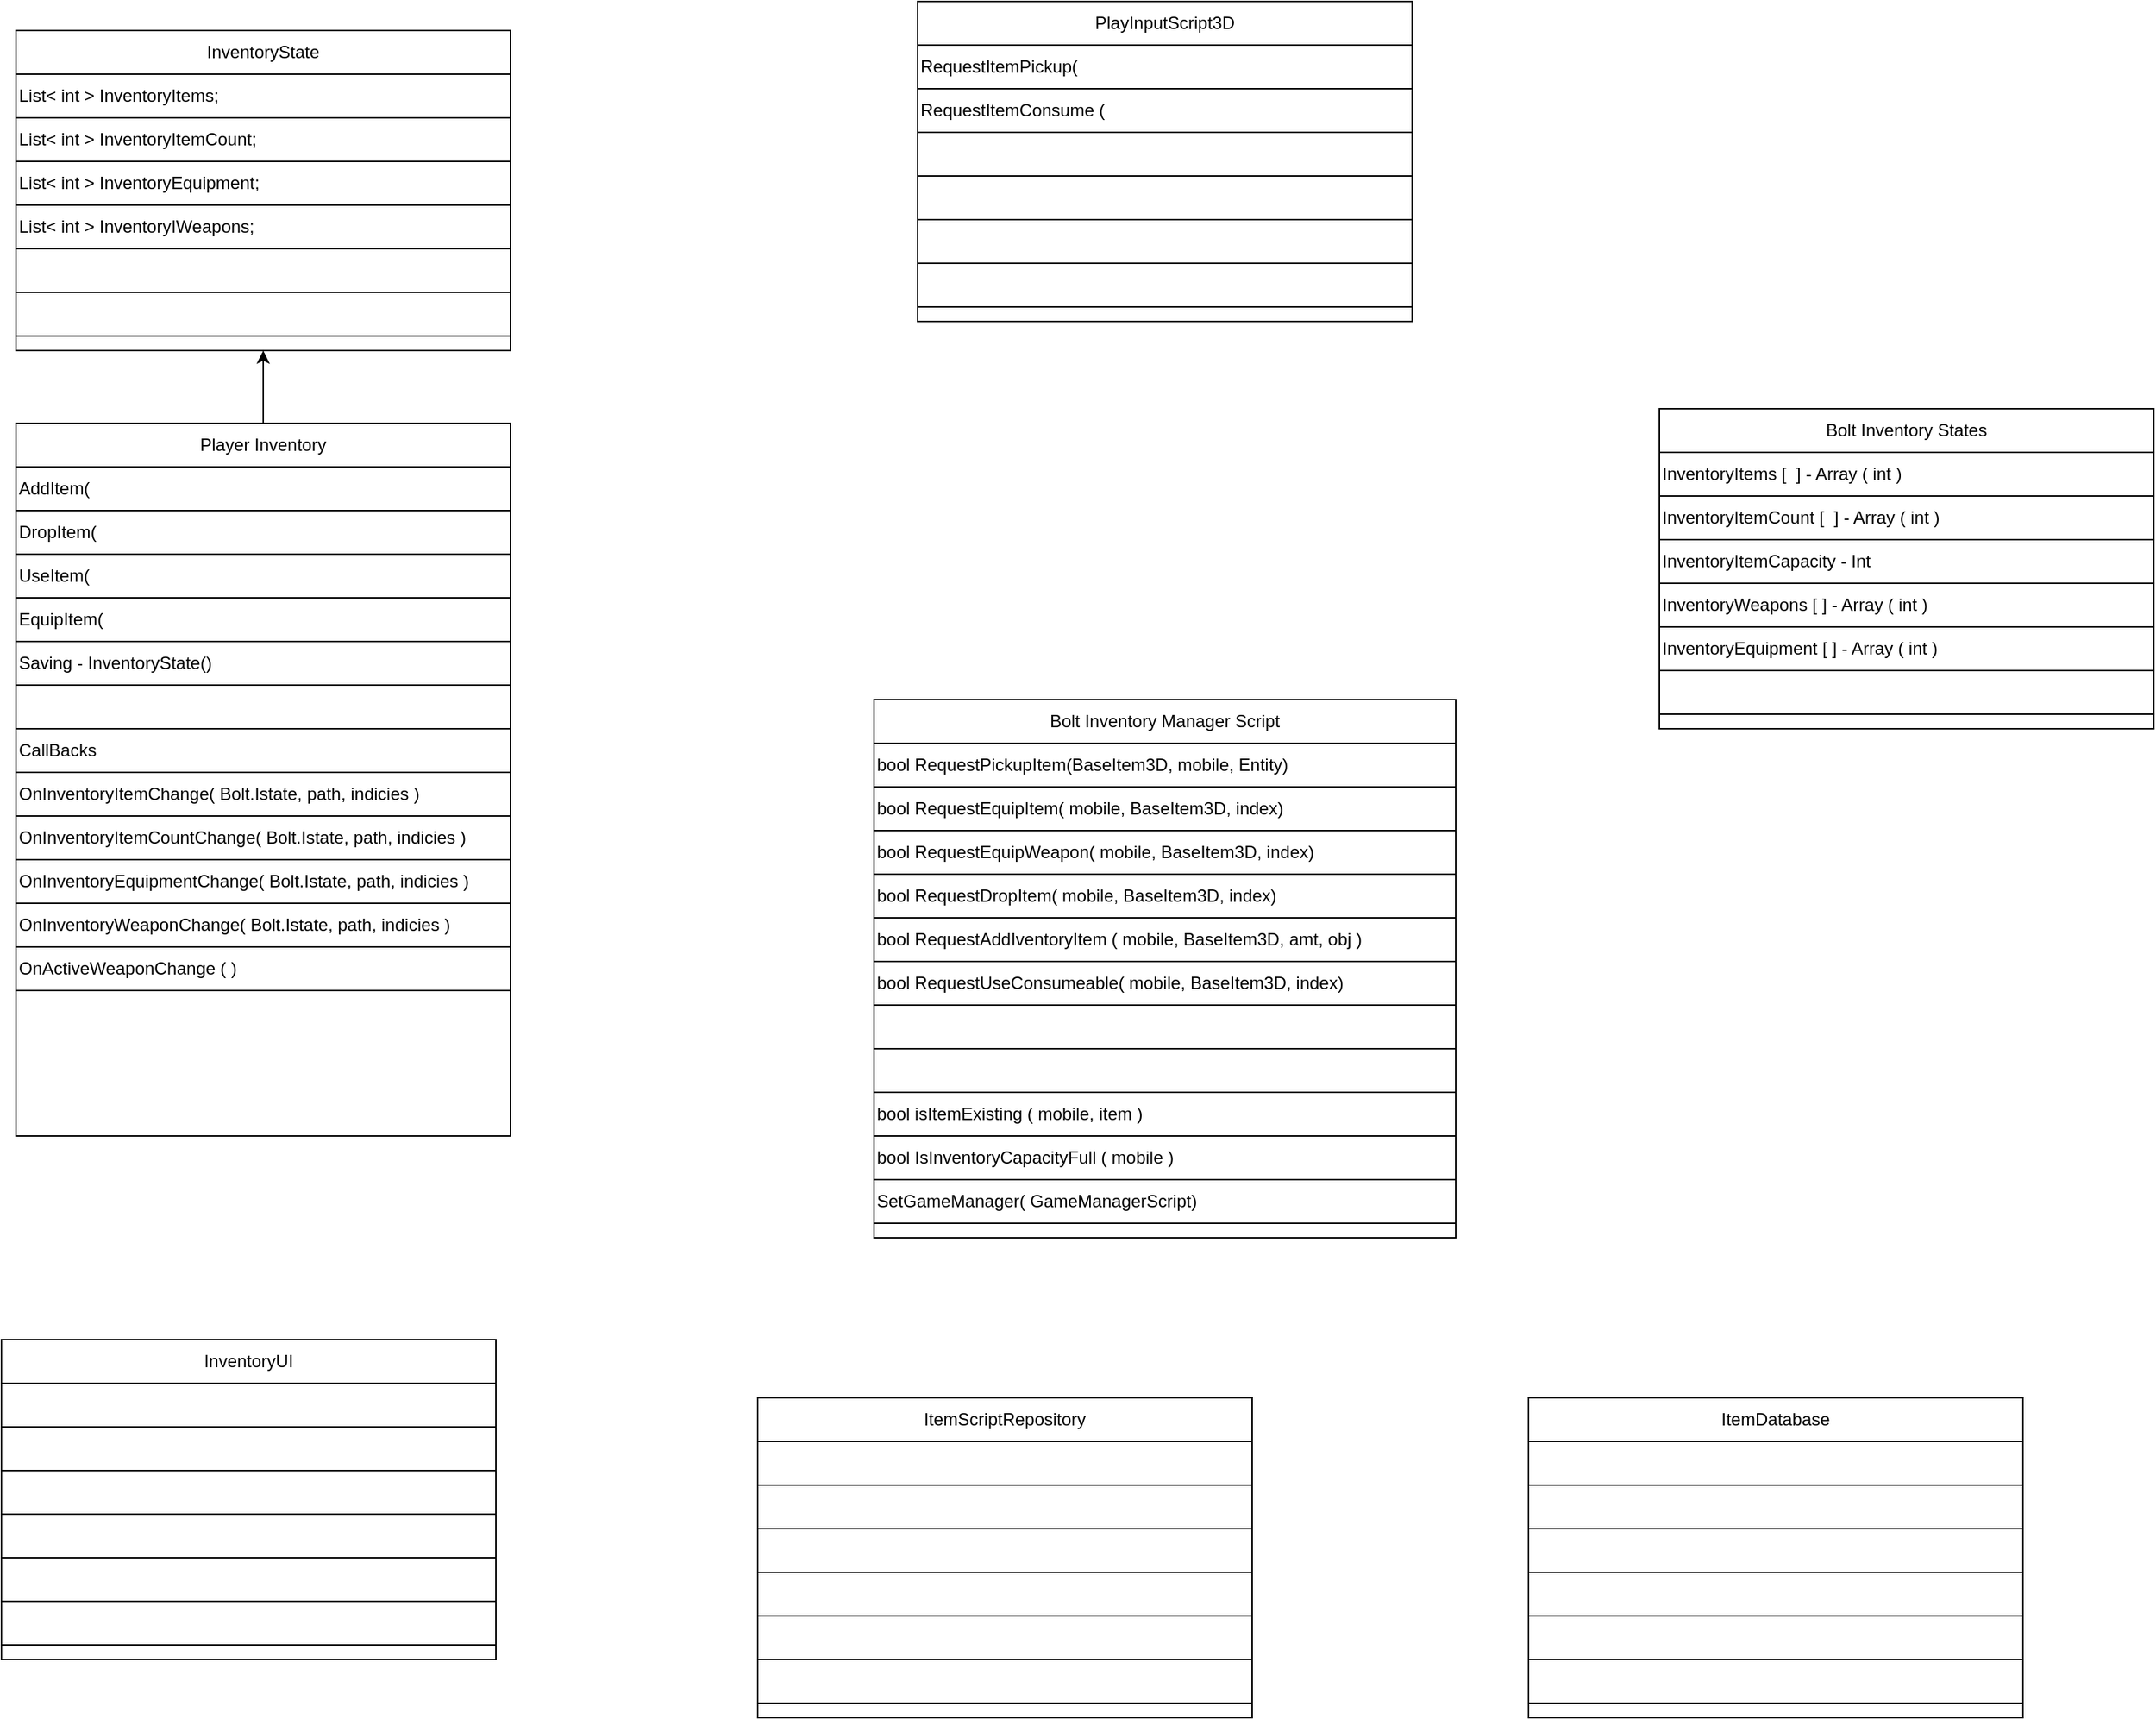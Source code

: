 <mxfile version="13.3.9" type="github">
  <diagram id="n1csDCfi8EnM-YTXpeLg" name="Page-1">
    <mxGraphModel dx="1480" dy="2028" grid="1" gridSize="10" guides="1" tooltips="1" connect="1" arrows="1" fold="1" page="1" pageScale="1" pageWidth="850" pageHeight="1100" math="0" shadow="0">
      <root>
        <mxCell id="0" />
        <mxCell id="1" parent="0" />
        <mxCell id="T52fhXwFiEbYfdr09F9V-1" value="" style="rounded=0;whiteSpace=wrap;html=1;" vertex="1" parent="1">
          <mxGeometry x="1180" y="40" width="340" height="220" as="geometry" />
        </mxCell>
        <mxCell id="T52fhXwFiEbYfdr09F9V-2" value="Bolt Inventory States" style="rounded=0;whiteSpace=wrap;html=1;" vertex="1" parent="1">
          <mxGeometry x="1180" y="40" width="340" height="30" as="geometry" />
        </mxCell>
        <mxCell id="T52fhXwFiEbYfdr09F9V-3" value="InventoryItems [&amp;nbsp; ] - Array ( int )" style="rounded=0;whiteSpace=wrap;html=1;align=left;" vertex="1" parent="1">
          <mxGeometry x="1180" y="70" width="340" height="30" as="geometry" />
        </mxCell>
        <mxCell id="T52fhXwFiEbYfdr09F9V-4" value="InventoryItemCount [&amp;nbsp; ] - Array ( int )" style="rounded=0;whiteSpace=wrap;html=1;align=left;" vertex="1" parent="1">
          <mxGeometry x="1180" y="100" width="340" height="30" as="geometry" />
        </mxCell>
        <mxCell id="T52fhXwFiEbYfdr09F9V-5" value="InventoryItemCapacity - Int" style="rounded=0;whiteSpace=wrap;html=1;align=left;" vertex="1" parent="1">
          <mxGeometry x="1180" y="130" width="340" height="30" as="geometry" />
        </mxCell>
        <mxCell id="T52fhXwFiEbYfdr09F9V-6" value="InventoryWeapons [ ] - Array ( int )" style="rounded=0;whiteSpace=wrap;html=1;align=left;" vertex="1" parent="1">
          <mxGeometry x="1180" y="160" width="340" height="30" as="geometry" />
        </mxCell>
        <mxCell id="T52fhXwFiEbYfdr09F9V-7" value="InventoryEquipment [ ] - Array ( int )" style="rounded=0;whiteSpace=wrap;html=1;align=left;" vertex="1" parent="1">
          <mxGeometry x="1180" y="190" width="340" height="30" as="geometry" />
        </mxCell>
        <mxCell id="T52fhXwFiEbYfdr09F9V-8" value="" style="rounded=0;whiteSpace=wrap;html=1;align=left;" vertex="1" parent="1">
          <mxGeometry x="1180" y="220" width="340" height="30" as="geometry" />
        </mxCell>
        <mxCell id="T52fhXwFiEbYfdr09F9V-9" value="" style="rounded=0;whiteSpace=wrap;html=1;" vertex="1" parent="1">
          <mxGeometry x="50" y="50" width="340" height="490" as="geometry" />
        </mxCell>
        <mxCell id="T52fhXwFiEbYfdr09F9V-76" style="edgeStyle=orthogonalEdgeStyle;rounded=0;orthogonalLoop=1;jettySize=auto;html=1;exitX=0.5;exitY=0;exitDx=0;exitDy=0;entryX=0.5;entryY=1;entryDx=0;entryDy=0;" edge="1" parent="1" source="T52fhXwFiEbYfdr09F9V-10" target="T52fhXwFiEbYfdr09F9V-68">
          <mxGeometry relative="1" as="geometry" />
        </mxCell>
        <mxCell id="T52fhXwFiEbYfdr09F9V-10" value="Player Inventory" style="rounded=0;whiteSpace=wrap;html=1;" vertex="1" parent="1">
          <mxGeometry x="50" y="50" width="340" height="30" as="geometry" />
        </mxCell>
        <mxCell id="T52fhXwFiEbYfdr09F9V-11" value="AddItem(" style="rounded=0;whiteSpace=wrap;html=1;align=left;verticalAlign=middle;" vertex="1" parent="1">
          <mxGeometry x="50" y="80" width="340" height="30" as="geometry" />
        </mxCell>
        <mxCell id="T52fhXwFiEbYfdr09F9V-12" value="DropItem(" style="rounded=0;whiteSpace=wrap;html=1;align=left;verticalAlign=middle;" vertex="1" parent="1">
          <mxGeometry x="50" y="110" width="340" height="30" as="geometry" />
        </mxCell>
        <mxCell id="T52fhXwFiEbYfdr09F9V-13" value="UseItem(" style="rounded=0;whiteSpace=wrap;html=1;align=left;verticalAlign=middle;" vertex="1" parent="1">
          <mxGeometry x="50" y="140" width="340" height="30" as="geometry" />
        </mxCell>
        <mxCell id="T52fhXwFiEbYfdr09F9V-14" value="EquipItem(" style="rounded=0;whiteSpace=wrap;html=1;align=left;verticalAlign=middle;" vertex="1" parent="1">
          <mxGeometry x="50" y="170" width="340" height="30" as="geometry" />
        </mxCell>
        <mxCell id="T52fhXwFiEbYfdr09F9V-15" value="Saving - InventoryState()" style="rounded=0;whiteSpace=wrap;html=1;align=left;verticalAlign=middle;" vertex="1" parent="1">
          <mxGeometry x="50" y="200" width="340" height="30" as="geometry" />
        </mxCell>
        <mxCell id="T52fhXwFiEbYfdr09F9V-16" value="" style="rounded=0;whiteSpace=wrap;html=1;align=left;verticalAlign=middle;" vertex="1" parent="1">
          <mxGeometry x="50" y="230" width="340" height="30" as="geometry" />
        </mxCell>
        <mxCell id="T52fhXwFiEbYfdr09F9V-17" value="" style="rounded=0;whiteSpace=wrap;html=1;" vertex="1" parent="1">
          <mxGeometry x="40" y="680" width="340" height="220" as="geometry" />
        </mxCell>
        <mxCell id="T52fhXwFiEbYfdr09F9V-18" value="InventoryUI" style="rounded=0;whiteSpace=wrap;html=1;" vertex="1" parent="1">
          <mxGeometry x="40" y="680" width="340" height="30" as="geometry" />
        </mxCell>
        <mxCell id="T52fhXwFiEbYfdr09F9V-19" value="" style="rounded=0;whiteSpace=wrap;html=1;" vertex="1" parent="1">
          <mxGeometry x="40" y="710" width="340" height="30" as="geometry" />
        </mxCell>
        <mxCell id="T52fhXwFiEbYfdr09F9V-20" value="" style="rounded=0;whiteSpace=wrap;html=1;" vertex="1" parent="1">
          <mxGeometry x="40" y="740" width="340" height="30" as="geometry" />
        </mxCell>
        <mxCell id="T52fhXwFiEbYfdr09F9V-21" value="" style="rounded=0;whiteSpace=wrap;html=1;" vertex="1" parent="1">
          <mxGeometry x="40" y="770" width="340" height="30" as="geometry" />
        </mxCell>
        <mxCell id="T52fhXwFiEbYfdr09F9V-22" value="" style="rounded=0;whiteSpace=wrap;html=1;" vertex="1" parent="1">
          <mxGeometry x="40" y="800" width="340" height="30" as="geometry" />
        </mxCell>
        <mxCell id="T52fhXwFiEbYfdr09F9V-23" value="" style="rounded=0;whiteSpace=wrap;html=1;" vertex="1" parent="1">
          <mxGeometry x="40" y="830" width="340" height="30" as="geometry" />
        </mxCell>
        <mxCell id="T52fhXwFiEbYfdr09F9V-24" value="" style="rounded=0;whiteSpace=wrap;html=1;" vertex="1" parent="1">
          <mxGeometry x="40" y="860" width="340" height="30" as="geometry" />
        </mxCell>
        <mxCell id="T52fhXwFiEbYfdr09F9V-25" value="" style="rounded=0;whiteSpace=wrap;html=1;" vertex="1" parent="1">
          <mxGeometry x="640" y="240" width="400" height="370" as="geometry" />
        </mxCell>
        <mxCell id="T52fhXwFiEbYfdr09F9V-26" value="Bolt Inventory Manager Script" style="rounded=0;whiteSpace=wrap;html=1;" vertex="1" parent="1">
          <mxGeometry x="640" y="240" width="400" height="30" as="geometry" />
        </mxCell>
        <mxCell id="T52fhXwFiEbYfdr09F9V-27" value="bool RequestPickupItem(BaseItem3D, mobile, Entity) " style="rounded=0;whiteSpace=wrap;html=1;align=left;" vertex="1" parent="1">
          <mxGeometry x="640" y="270" width="400" height="30" as="geometry" />
        </mxCell>
        <mxCell id="T52fhXwFiEbYfdr09F9V-28" value="bool RequestEquipItem( mobile, BaseItem3D, index)" style="rounded=0;whiteSpace=wrap;html=1;align=left;" vertex="1" parent="1">
          <mxGeometry x="640" y="300" width="400" height="30" as="geometry" />
        </mxCell>
        <mxCell id="T52fhXwFiEbYfdr09F9V-29" value="bool RequestEquipWeapon( mobile, BaseItem3D, index)" style="rounded=0;whiteSpace=wrap;html=1;align=left;" vertex="1" parent="1">
          <mxGeometry x="640" y="330" width="400" height="30" as="geometry" />
        </mxCell>
        <mxCell id="T52fhXwFiEbYfdr09F9V-30" value="bool RequestDropItem( mobile, BaseItem3D, index)" style="rounded=0;whiteSpace=wrap;html=1;align=left;" vertex="1" parent="1">
          <mxGeometry x="640" y="360" width="400" height="30" as="geometry" />
        </mxCell>
        <mxCell id="T52fhXwFiEbYfdr09F9V-31" value="bool RequestUseConsumeable( mobile, BaseItem3D, index)" style="rounded=0;whiteSpace=wrap;html=1;align=left;" vertex="1" parent="1">
          <mxGeometry x="640" y="420" width="400" height="30" as="geometry" />
        </mxCell>
        <mxCell id="T52fhXwFiEbYfdr09F9V-32" value="bool RequestAddIventoryItem ( mobile, BaseItem3D, amt, obj )" style="rounded=0;whiteSpace=wrap;html=1;align=left;" vertex="1" parent="1">
          <mxGeometry x="640" y="390" width="400" height="30" as="geometry" />
        </mxCell>
        <mxCell id="T52fhXwFiEbYfdr09F9V-33" value="" style="rounded=0;whiteSpace=wrap;html=1;" vertex="1" parent="1">
          <mxGeometry x="1090" y="720" width="340" height="220" as="geometry" />
        </mxCell>
        <mxCell id="T52fhXwFiEbYfdr09F9V-34" value="ItemDatabase" style="rounded=0;whiteSpace=wrap;html=1;" vertex="1" parent="1">
          <mxGeometry x="1090" y="720" width="340" height="30" as="geometry" />
        </mxCell>
        <mxCell id="T52fhXwFiEbYfdr09F9V-35" value="" style="rounded=0;whiteSpace=wrap;html=1;" vertex="1" parent="1">
          <mxGeometry x="1090" y="750" width="340" height="30" as="geometry" />
        </mxCell>
        <mxCell id="T52fhXwFiEbYfdr09F9V-36" value="" style="rounded=0;whiteSpace=wrap;html=1;" vertex="1" parent="1">
          <mxGeometry x="1090" y="780" width="340" height="30" as="geometry" />
        </mxCell>
        <mxCell id="T52fhXwFiEbYfdr09F9V-37" value="" style="rounded=0;whiteSpace=wrap;html=1;" vertex="1" parent="1">
          <mxGeometry x="1090" y="810" width="340" height="30" as="geometry" />
        </mxCell>
        <mxCell id="T52fhXwFiEbYfdr09F9V-38" value="" style="rounded=0;whiteSpace=wrap;html=1;" vertex="1" parent="1">
          <mxGeometry x="1090" y="840" width="340" height="30" as="geometry" />
        </mxCell>
        <mxCell id="T52fhXwFiEbYfdr09F9V-39" value="" style="rounded=0;whiteSpace=wrap;html=1;" vertex="1" parent="1">
          <mxGeometry x="1090" y="870" width="340" height="30" as="geometry" />
        </mxCell>
        <mxCell id="T52fhXwFiEbYfdr09F9V-40" value="" style="rounded=0;whiteSpace=wrap;html=1;" vertex="1" parent="1">
          <mxGeometry x="1090" y="900" width="340" height="30" as="geometry" />
        </mxCell>
        <mxCell id="T52fhXwFiEbYfdr09F9V-41" value="" style="rounded=0;whiteSpace=wrap;html=1;" vertex="1" parent="1">
          <mxGeometry x="560" y="720" width="340" height="220" as="geometry" />
        </mxCell>
        <mxCell id="T52fhXwFiEbYfdr09F9V-42" value="ItemScriptRepository" style="rounded=0;whiteSpace=wrap;html=1;" vertex="1" parent="1">
          <mxGeometry x="560" y="720" width="340" height="30" as="geometry" />
        </mxCell>
        <mxCell id="T52fhXwFiEbYfdr09F9V-43" value="" style="rounded=0;whiteSpace=wrap;html=1;" vertex="1" parent="1">
          <mxGeometry x="560" y="750" width="340" height="30" as="geometry" />
        </mxCell>
        <mxCell id="T52fhXwFiEbYfdr09F9V-44" value="" style="rounded=0;whiteSpace=wrap;html=1;" vertex="1" parent="1">
          <mxGeometry x="560" y="780" width="340" height="30" as="geometry" />
        </mxCell>
        <mxCell id="T52fhXwFiEbYfdr09F9V-45" value="" style="rounded=0;whiteSpace=wrap;html=1;" vertex="1" parent="1">
          <mxGeometry x="560" y="810" width="340" height="30" as="geometry" />
        </mxCell>
        <mxCell id="T52fhXwFiEbYfdr09F9V-46" value="" style="rounded=0;whiteSpace=wrap;html=1;" vertex="1" parent="1">
          <mxGeometry x="560" y="840" width="340" height="30" as="geometry" />
        </mxCell>
        <mxCell id="T52fhXwFiEbYfdr09F9V-47" value="" style="rounded=0;whiteSpace=wrap;html=1;" vertex="1" parent="1">
          <mxGeometry x="560" y="870" width="340" height="30" as="geometry" />
        </mxCell>
        <mxCell id="T52fhXwFiEbYfdr09F9V-48" value="" style="rounded=0;whiteSpace=wrap;html=1;" vertex="1" parent="1">
          <mxGeometry x="560" y="900" width="340" height="30" as="geometry" />
        </mxCell>
        <mxCell id="T52fhXwFiEbYfdr09F9V-49" value="" style="rounded=0;whiteSpace=wrap;html=1;" vertex="1" parent="1">
          <mxGeometry x="670" y="-240" width="340" height="220" as="geometry" />
        </mxCell>
        <mxCell id="T52fhXwFiEbYfdr09F9V-50" value="PlayInputScript3D" style="rounded=0;whiteSpace=wrap;html=1;" vertex="1" parent="1">
          <mxGeometry x="670" y="-240" width="340" height="30" as="geometry" />
        </mxCell>
        <mxCell id="T52fhXwFiEbYfdr09F9V-51" value="RequestItemPickup(" style="rounded=0;whiteSpace=wrap;html=1;align=left;verticalAlign=middle;" vertex="1" parent="1">
          <mxGeometry x="670" y="-210" width="340" height="30" as="geometry" />
        </mxCell>
        <mxCell id="T52fhXwFiEbYfdr09F9V-52" value="RequestItemConsume (" style="rounded=0;whiteSpace=wrap;html=1;align=left;verticalAlign=middle;" vertex="1" parent="1">
          <mxGeometry x="670" y="-180" width="340" height="30" as="geometry" />
        </mxCell>
        <mxCell id="T52fhXwFiEbYfdr09F9V-53" value="" style="rounded=0;whiteSpace=wrap;html=1;align=left;verticalAlign=middle;" vertex="1" parent="1">
          <mxGeometry x="670" y="-150" width="340" height="30" as="geometry" />
        </mxCell>
        <mxCell id="T52fhXwFiEbYfdr09F9V-54" value="" style="rounded=0;whiteSpace=wrap;html=1;align=left;verticalAlign=middle;" vertex="1" parent="1">
          <mxGeometry x="670" y="-120" width="340" height="30" as="geometry" />
        </mxCell>
        <mxCell id="T52fhXwFiEbYfdr09F9V-55" value="" style="rounded=0;whiteSpace=wrap;html=1;align=left;verticalAlign=middle;" vertex="1" parent="1">
          <mxGeometry x="670" y="-90" width="340" height="30" as="geometry" />
        </mxCell>
        <mxCell id="T52fhXwFiEbYfdr09F9V-56" value="" style="rounded=0;whiteSpace=wrap;html=1;align=left;verticalAlign=middle;" vertex="1" parent="1">
          <mxGeometry x="670" y="-60" width="340" height="30" as="geometry" />
        </mxCell>
        <mxCell id="T52fhXwFiEbYfdr09F9V-57" value="" style="rounded=0;whiteSpace=wrap;html=1;align=left;" vertex="1" parent="1">
          <mxGeometry x="640" y="450" width="400" height="30" as="geometry" />
        </mxCell>
        <mxCell id="T52fhXwFiEbYfdr09F9V-58" value="" style="rounded=0;whiteSpace=wrap;html=1;align=left;" vertex="1" parent="1">
          <mxGeometry x="640" y="480" width="400" height="30" as="geometry" />
        </mxCell>
        <mxCell id="T52fhXwFiEbYfdr09F9V-59" value="bool isItemExisting ( mobile, item )" style="rounded=0;whiteSpace=wrap;html=1;align=left;" vertex="1" parent="1">
          <mxGeometry x="640" y="510" width="400" height="30" as="geometry" />
        </mxCell>
        <mxCell id="T52fhXwFiEbYfdr09F9V-60" value="bool IsInventoryCapacityFull ( mobile )" style="rounded=0;whiteSpace=wrap;html=1;align=left;" vertex="1" parent="1">
          <mxGeometry x="640" y="540" width="400" height="30" as="geometry" />
        </mxCell>
        <mxCell id="T52fhXwFiEbYfdr09F9V-61" value="SetGameManager( GameManagerScript)" style="rounded=0;whiteSpace=wrap;html=1;align=left;" vertex="1" parent="1">
          <mxGeometry x="640" y="570" width="400" height="30" as="geometry" />
        </mxCell>
        <mxCell id="T52fhXwFiEbYfdr09F9V-62" value="CallBacks" style="rounded=0;whiteSpace=wrap;html=1;align=left;verticalAlign=middle;" vertex="1" parent="1">
          <mxGeometry x="50" y="260" width="340" height="30" as="geometry" />
        </mxCell>
        <mxCell id="T52fhXwFiEbYfdr09F9V-63" value="OnInventoryItemChange( Bolt.Istate, path, indicies )" style="rounded=0;whiteSpace=wrap;html=1;align=left;verticalAlign=middle;" vertex="1" parent="1">
          <mxGeometry x="50" y="290" width="340" height="30" as="geometry" />
        </mxCell>
        <mxCell id="T52fhXwFiEbYfdr09F9V-64" value="OnInventoryItemCountChange( Bolt.Istate, path, indicies )" style="rounded=0;whiteSpace=wrap;html=1;align=left;verticalAlign=middle;" vertex="1" parent="1">
          <mxGeometry x="50" y="320" width="340" height="30" as="geometry" />
        </mxCell>
        <mxCell id="T52fhXwFiEbYfdr09F9V-65" value="OnInventoryEquipmentChange( Bolt.Istate, path, indicies )" style="rounded=0;whiteSpace=wrap;html=1;align=left;verticalAlign=middle;" vertex="1" parent="1">
          <mxGeometry x="50" y="350" width="340" height="30" as="geometry" />
        </mxCell>
        <mxCell id="T52fhXwFiEbYfdr09F9V-66" value="OnInventoryWeaponChange( Bolt.Istate, path, indicies )" style="rounded=0;whiteSpace=wrap;html=1;align=left;verticalAlign=middle;" vertex="1" parent="1">
          <mxGeometry x="50" y="380" width="340" height="30" as="geometry" />
        </mxCell>
        <mxCell id="T52fhXwFiEbYfdr09F9V-67" value="OnActiveWeaponChange ( )" style="rounded=0;whiteSpace=wrap;html=1;align=left;verticalAlign=middle;" vertex="1" parent="1">
          <mxGeometry x="50" y="410" width="340" height="30" as="geometry" />
        </mxCell>
        <mxCell id="T52fhXwFiEbYfdr09F9V-68" value="" style="rounded=0;whiteSpace=wrap;html=1;" vertex="1" parent="1">
          <mxGeometry x="50" y="-220" width="340" height="220" as="geometry" />
        </mxCell>
        <mxCell id="T52fhXwFiEbYfdr09F9V-69" value="InventoryState" style="rounded=0;whiteSpace=wrap;html=1;" vertex="1" parent="1">
          <mxGeometry x="50" y="-220" width="340" height="30" as="geometry" />
        </mxCell>
        <mxCell id="T52fhXwFiEbYfdr09F9V-70" value="List&amp;lt; int &amp;gt; InventoryItems;" style="rounded=0;whiteSpace=wrap;html=1;align=left;verticalAlign=middle;" vertex="1" parent="1">
          <mxGeometry x="50" y="-190" width="340" height="30" as="geometry" />
        </mxCell>
        <mxCell id="T52fhXwFiEbYfdr09F9V-71" value="List&amp;lt; int &amp;gt; InventoryItemCount;" style="rounded=0;whiteSpace=wrap;html=1;align=left;verticalAlign=middle;" vertex="1" parent="1">
          <mxGeometry x="50" y="-160" width="340" height="30" as="geometry" />
        </mxCell>
        <mxCell id="T52fhXwFiEbYfdr09F9V-72" value="List&amp;lt; int &amp;gt; InventoryEquipment;" style="rounded=0;whiteSpace=wrap;html=1;align=left;verticalAlign=middle;" vertex="1" parent="1">
          <mxGeometry x="50" y="-130" width="340" height="30" as="geometry" />
        </mxCell>
        <mxCell id="T52fhXwFiEbYfdr09F9V-73" value="List&amp;lt; int &amp;gt; InventoryIWeapons;" style="rounded=0;whiteSpace=wrap;html=1;align=left;verticalAlign=middle;" vertex="1" parent="1">
          <mxGeometry x="50" y="-100" width="340" height="30" as="geometry" />
        </mxCell>
        <mxCell id="T52fhXwFiEbYfdr09F9V-74" value="" style="rounded=0;whiteSpace=wrap;html=1;align=left;verticalAlign=middle;" vertex="1" parent="1">
          <mxGeometry x="50" y="-70" width="340" height="30" as="geometry" />
        </mxCell>
        <mxCell id="T52fhXwFiEbYfdr09F9V-75" value="" style="rounded=0;whiteSpace=wrap;html=1;align=left;verticalAlign=middle;" vertex="1" parent="1">
          <mxGeometry x="50" y="-40" width="340" height="30" as="geometry" />
        </mxCell>
      </root>
    </mxGraphModel>
  </diagram>
</mxfile>
